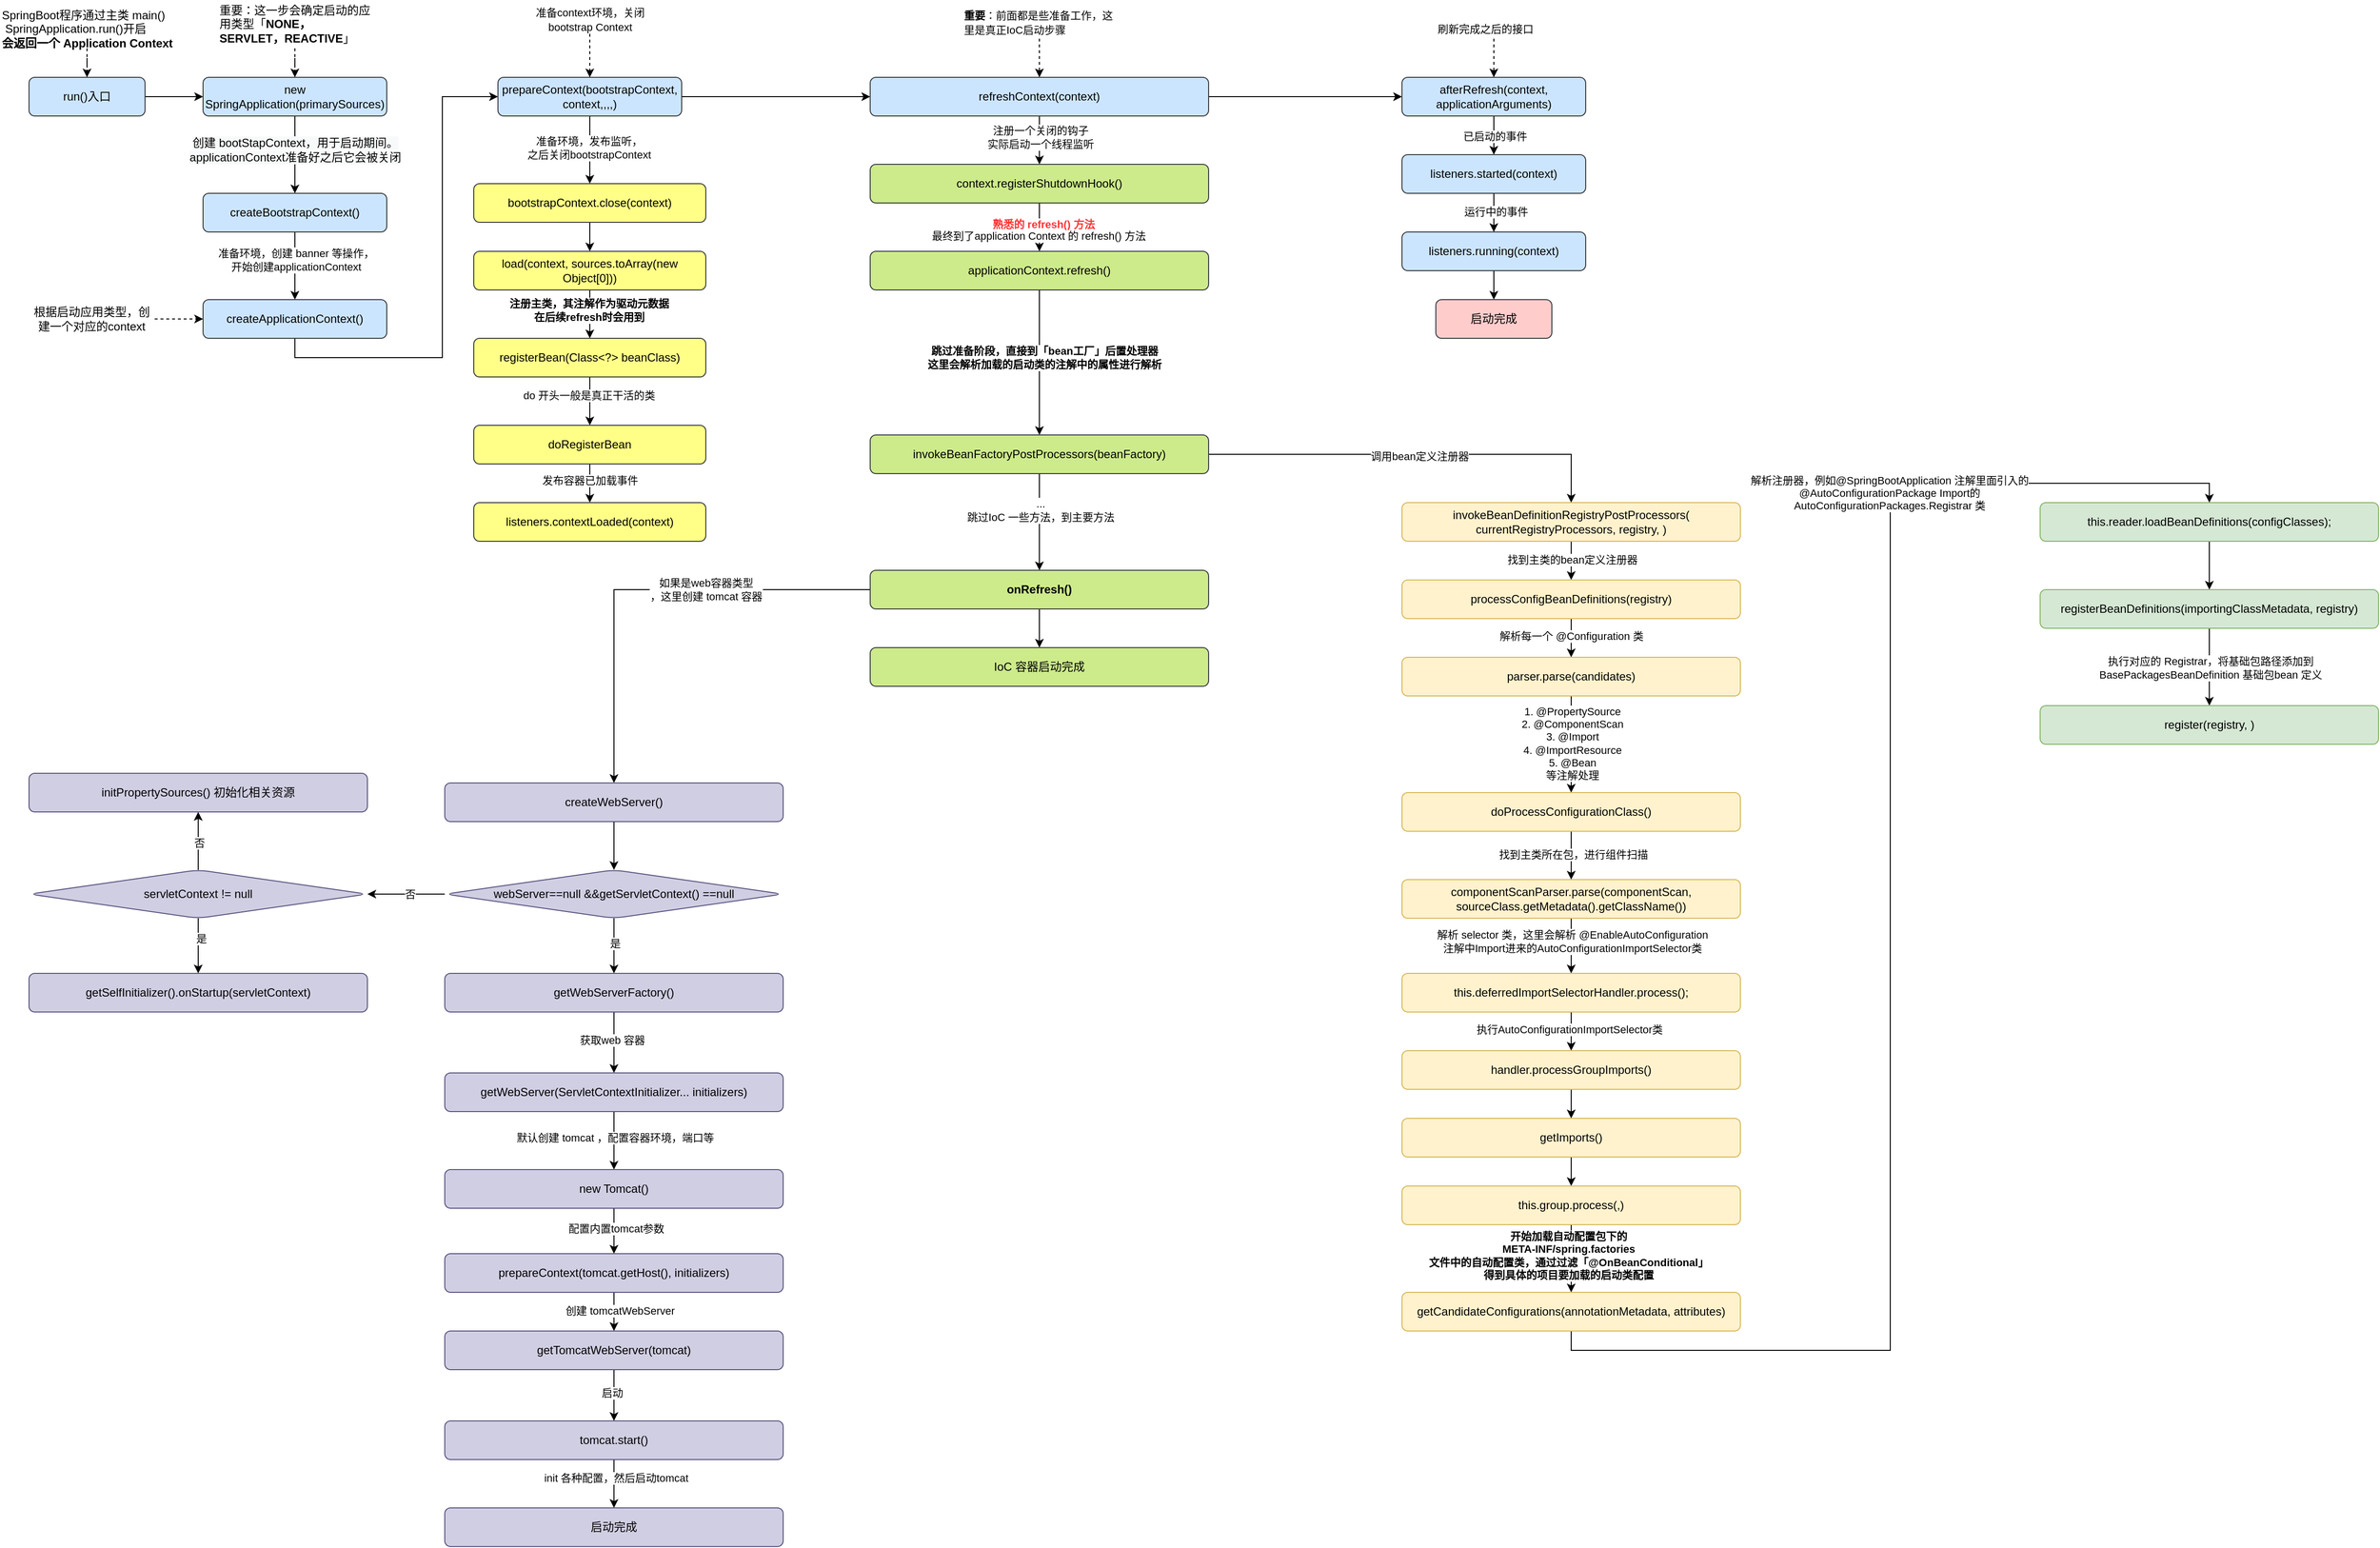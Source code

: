 <mxfile version="14.5.8" type="github">
  <diagram id="ky6fFpgVnQBfo7zs0x9U" name="第 1 页">
    <mxGraphModel dx="1422" dy="772" grid="1" gridSize="10" guides="1" tooltips="1" connect="1" arrows="1" fold="1" page="1" pageScale="1" pageWidth="3300" pageHeight="2339" math="0" shadow="0">
      <root>
        <mxCell id="0" />
        <mxCell id="1" parent="0" />
        <mxCell id="Pfr_c7od5XY8Wq67QSDI-6" value="" style="edgeStyle=orthogonalEdgeStyle;rounded=0;orthogonalLoop=1;jettySize=auto;html=1;entryX=0;entryY=0.5;entryDx=0;entryDy=0;" parent="1" source="Pfr_c7od5XY8Wq67QSDI-2" target="Pfr_c7od5XY8Wq67QSDI-11" edge="1">
          <mxGeometry relative="1" as="geometry" />
        </mxCell>
        <mxCell id="Pfr_c7od5XY8Wq67QSDI-2" value="run()入口" style="rounded=1;whiteSpace=wrap;html=1;fillColor=#cce5ff;strokeColor=#36393d;" parent="1" vertex="1">
          <mxGeometry x="280" y="120" width="120" height="40" as="geometry" />
        </mxCell>
        <mxCell id="Pfr_c7od5XY8Wq67QSDI-4" value="" style="edgeStyle=orthogonalEdgeStyle;rounded=0;orthogonalLoop=1;jettySize=auto;html=1;dashed=1;" parent="1" source="Pfr_c7od5XY8Wq67QSDI-3" target="Pfr_c7od5XY8Wq67QSDI-2" edge="1">
          <mxGeometry relative="1" as="geometry" />
        </mxCell>
        <mxCell id="Pfr_c7od5XY8Wq67QSDI-3" value="SpringBoot程序通过主类 main() &amp;nbsp;SpringApplication.run()开启&lt;br&gt;&lt;b&gt;会返回一个 Application Context&lt;/b&gt;" style="text;html=1;strokeColor=none;fillColor=none;align=left;verticalAlign=middle;whiteSpace=wrap;rounded=0;" parent="1" vertex="1">
          <mxGeometry x="250" y="50" width="180" height="40" as="geometry" />
        </mxCell>
        <mxCell id="Pfr_c7od5XY8Wq67QSDI-10" value="" style="edgeStyle=orthogonalEdgeStyle;rounded=0;orthogonalLoop=1;jettySize=auto;html=1;" parent="1" source="Pfr_c7od5XY8Wq67QSDI-5" target="Pfr_c7od5XY8Wq67QSDI-9" edge="1">
          <mxGeometry relative="1" as="geometry" />
        </mxCell>
        <mxCell id="Pfr_c7od5XY8Wq67QSDI-16" value="准备环境，创建 banner 等操作，&lt;br&gt;开始创建applicationContext" style="edgeLabel;html=1;align=center;verticalAlign=middle;resizable=0;points=[];" parent="Pfr_c7od5XY8Wq67QSDI-10" vertex="1" connectable="0">
          <mxGeometry x="-0.175" y="1" relative="1" as="geometry">
            <mxPoint as="offset" />
          </mxGeometry>
        </mxCell>
        <mxCell id="Pfr_c7od5XY8Wq67QSDI-5" value="createBootstrapContext()" style="rounded=1;whiteSpace=wrap;html=1;fillColor=#cce5ff;strokeColor=#36393d;" parent="1" vertex="1">
          <mxGeometry x="460" y="240" width="190" height="40" as="geometry" />
        </mxCell>
        <mxCell id="Pfr_c7od5XY8Wq67QSDI-20" value="" style="edgeStyle=orthogonalEdgeStyle;rounded=0;orthogonalLoop=1;jettySize=auto;html=1;exitX=0.5;exitY=1;exitDx=0;exitDy=0;entryX=0;entryY=0.5;entryDx=0;entryDy=0;" parent="1" source="Pfr_c7od5XY8Wq67QSDI-9" target="Pfr_c7od5XY8Wq67QSDI-19" edge="1">
          <mxGeometry relative="1" as="geometry" />
        </mxCell>
        <mxCell id="Pfr_c7od5XY8Wq67QSDI-9" value="createApplicationContext()" style="rounded=1;whiteSpace=wrap;html=1;fillColor=#cce5ff;strokeColor=#36393d;" parent="1" vertex="1">
          <mxGeometry x="460" y="350" width="190" height="40" as="geometry" />
        </mxCell>
        <mxCell id="Pfr_c7od5XY8Wq67QSDI-12" style="edgeStyle=orthogonalEdgeStyle;rounded=0;orthogonalLoop=1;jettySize=auto;html=1;entryX=0.5;entryY=0;entryDx=0;entryDy=0;" parent="1" source="Pfr_c7od5XY8Wq67QSDI-11" target="Pfr_c7od5XY8Wq67QSDI-5" edge="1">
          <mxGeometry relative="1" as="geometry" />
        </mxCell>
        <mxCell id="Pfr_c7od5XY8Wq67QSDI-15" value="&lt;span style=&quot;font-size: 12px ; text-align: left ; background-color: rgb(248 , 249 , 250)&quot;&gt;创建 bootStapContext，用于启动期间。&lt;br&gt;applicationContext准备好之后它会被关闭&lt;/span&gt;" style="edgeLabel;html=1;align=center;verticalAlign=middle;resizable=0;points=[];" parent="Pfr_c7od5XY8Wq67QSDI-12" vertex="1" connectable="0">
          <mxGeometry x="-0.127" relative="1" as="geometry">
            <mxPoint as="offset" />
          </mxGeometry>
        </mxCell>
        <mxCell id="Pfr_c7od5XY8Wq67QSDI-11" value="new SpringApplication(primarySources)" style="rounded=1;whiteSpace=wrap;html=1;fillColor=#cce5ff;strokeColor=#36393d;" parent="1" vertex="1">
          <mxGeometry x="460" y="120" width="190" height="40" as="geometry" />
        </mxCell>
        <mxCell id="Pfr_c7od5XY8Wq67QSDI-14" value="" style="edgeStyle=orthogonalEdgeStyle;rounded=0;orthogonalLoop=1;jettySize=auto;html=1;dashed=1;" parent="1" source="Pfr_c7od5XY8Wq67QSDI-13" target="Pfr_c7od5XY8Wq67QSDI-11" edge="1">
          <mxGeometry relative="1" as="geometry" />
        </mxCell>
        <mxCell id="Pfr_c7od5XY8Wq67QSDI-13" value="重要：这一步会确定启动的应用类型「&lt;b&gt;NONE，SERVLET，REACTIVE&lt;/b&gt;」" style="text;html=1;strokeColor=none;fillColor=none;align=left;verticalAlign=middle;whiteSpace=wrap;rounded=0;" parent="1" vertex="1">
          <mxGeometry x="475" y="40" width="160" height="50" as="geometry" />
        </mxCell>
        <mxCell id="Pfr_c7od5XY8Wq67QSDI-18" value="" style="edgeStyle=orthogonalEdgeStyle;rounded=0;orthogonalLoop=1;jettySize=auto;html=1;dashed=1;" parent="1" source="Pfr_c7od5XY8Wq67QSDI-17" target="Pfr_c7od5XY8Wq67QSDI-9" edge="1">
          <mxGeometry relative="1" as="geometry" />
        </mxCell>
        <mxCell id="Pfr_c7od5XY8Wq67QSDI-17" value="根据启动应用类型，创建一个对应的context" style="text;html=1;strokeColor=none;fillColor=none;align=center;verticalAlign=middle;whiteSpace=wrap;rounded=0;" parent="1" vertex="1">
          <mxGeometry x="280" y="350" width="130" height="40" as="geometry" />
        </mxCell>
        <mxCell id="Pfr_c7od5XY8Wq67QSDI-25" value="" style="edgeStyle=orthogonalEdgeStyle;rounded=0;orthogonalLoop=1;jettySize=auto;html=1;" parent="1" source="Pfr_c7od5XY8Wq67QSDI-19" target="Pfr_c7od5XY8Wq67QSDI-24" edge="1">
          <mxGeometry relative="1" as="geometry" />
        </mxCell>
        <mxCell id="Pfr_c7od5XY8Wq67QSDI-26" value="准备环境，发布监听，&lt;br&gt;之后关闭bootstrapContext" style="edgeLabel;html=1;align=center;verticalAlign=middle;resizable=0;points=[];" parent="Pfr_c7od5XY8Wq67QSDI-25" vertex="1" connectable="0">
          <mxGeometry x="-0.078" y="-1" relative="1" as="geometry">
            <mxPoint as="offset" />
          </mxGeometry>
        </mxCell>
        <mxCell id="Pfr_c7od5XY8Wq67QSDI-43" value="" style="edgeStyle=orthogonalEdgeStyle;rounded=0;orthogonalLoop=1;jettySize=auto;html=1;" parent="1" source="Pfr_c7od5XY8Wq67QSDI-19" target="Pfr_c7od5XY8Wq67QSDI-42" edge="1">
          <mxGeometry relative="1" as="geometry" />
        </mxCell>
        <mxCell id="Pfr_c7od5XY8Wq67QSDI-19" value="prepareContext(bootstrapContext, context,,,,)" style="rounded=1;whiteSpace=wrap;html=1;fillColor=#cce5ff;strokeColor=#36393d;" parent="1" vertex="1">
          <mxGeometry x="765" y="120" width="190" height="40" as="geometry" />
        </mxCell>
        <mxCell id="Pfr_c7od5XY8Wq67QSDI-23" value="" style="edgeStyle=orthogonalEdgeStyle;rounded=0;orthogonalLoop=1;jettySize=auto;html=1;dashed=1;" parent="1" source="Pfr_c7od5XY8Wq67QSDI-22" target="Pfr_c7od5XY8Wq67QSDI-19" edge="1">
          <mxGeometry relative="1" as="geometry" />
        </mxCell>
        <mxCell id="Pfr_c7od5XY8Wq67QSDI-22" value="&lt;span style=&quot;font-size: 11px ; background-color: rgb(255 , 255 , 255)&quot;&gt;准备context环境，关闭bootstrap Context&lt;/span&gt;" style="text;html=1;strokeColor=none;fillColor=none;align=center;verticalAlign=middle;whiteSpace=wrap;rounded=0;" parent="1" vertex="1">
          <mxGeometry x="797.5" y="45" width="125" height="30" as="geometry" />
        </mxCell>
        <mxCell id="Pfr_c7od5XY8Wq67QSDI-28" value="" style="edgeStyle=orthogonalEdgeStyle;rounded=0;orthogonalLoop=1;jettySize=auto;html=1;entryX=0.5;entryY=0;entryDx=0;entryDy=0;" parent="1" source="Pfr_c7od5XY8Wq67QSDI-24" target="Pfr_c7od5XY8Wq67QSDI-31" edge="1">
          <mxGeometry relative="1" as="geometry">
            <mxPoint x="860" y="340" as="targetPoint" />
          </mxGeometry>
        </mxCell>
        <mxCell id="Pfr_c7od5XY8Wq67QSDI-24" value="bootstrapContext.close(context)" style="rounded=1;whiteSpace=wrap;html=1;fillColor=#ffff88;strokeColor=#36393d;" parent="1" vertex="1">
          <mxGeometry x="740" y="230" width="240" height="40" as="geometry" />
        </mxCell>
        <mxCell id="Pfr_c7od5XY8Wq67QSDI-34" value="" style="edgeStyle=orthogonalEdgeStyle;rounded=0;orthogonalLoop=1;jettySize=auto;html=1;" parent="1" source="Pfr_c7od5XY8Wq67QSDI-31" target="Pfr_c7od5XY8Wq67QSDI-33" edge="1">
          <mxGeometry relative="1" as="geometry" />
        </mxCell>
        <mxCell id="Pfr_c7od5XY8Wq67QSDI-35" value="&lt;b&gt;注册主类，其注解作为驱动元数据&lt;br&gt;在后续refresh时会用到&lt;br&gt;&lt;/b&gt;" style="edgeLabel;html=1;align=center;verticalAlign=middle;resizable=0;points=[];" parent="Pfr_c7od5XY8Wq67QSDI-34" vertex="1" connectable="0">
          <mxGeometry x="-0.16" y="-1" relative="1" as="geometry">
            <mxPoint as="offset" />
          </mxGeometry>
        </mxCell>
        <mxCell id="Pfr_c7od5XY8Wq67QSDI-31" value="load(context, sources.toArray(new Object[0]))" style="rounded=1;whiteSpace=wrap;html=1;fillColor=#ffff88;strokeColor=#36393d;" parent="1" vertex="1">
          <mxGeometry x="740" y="300" width="240" height="40" as="geometry" />
        </mxCell>
        <mxCell id="Pfr_c7od5XY8Wq67QSDI-37" value="" style="edgeStyle=orthogonalEdgeStyle;rounded=0;orthogonalLoop=1;jettySize=auto;html=1;" parent="1" source="Pfr_c7od5XY8Wq67QSDI-33" target="Pfr_c7od5XY8Wq67QSDI-36" edge="1">
          <mxGeometry relative="1" as="geometry" />
        </mxCell>
        <mxCell id="Pfr_c7od5XY8Wq67QSDI-38" value="do 开头一般是真正干活的类" style="edgeLabel;html=1;align=center;verticalAlign=middle;resizable=0;points=[];" parent="Pfr_c7od5XY8Wq67QSDI-37" vertex="1" connectable="0">
          <mxGeometry x="-0.231" y="-1" relative="1" as="geometry">
            <mxPoint as="offset" />
          </mxGeometry>
        </mxCell>
        <mxCell id="Pfr_c7od5XY8Wq67QSDI-33" value="registerBean(Class&amp;lt;?&amp;gt; beanClass)" style="rounded=1;whiteSpace=wrap;html=1;fillColor=#ffff88;strokeColor=#36393d;" parent="1" vertex="1">
          <mxGeometry x="740" y="390" width="240" height="40" as="geometry" />
        </mxCell>
        <mxCell id="Pfr_c7od5XY8Wq67QSDI-40" value="" style="edgeStyle=orthogonalEdgeStyle;rounded=0;orthogonalLoop=1;jettySize=auto;html=1;" parent="1" source="Pfr_c7od5XY8Wq67QSDI-36" target="Pfr_c7od5XY8Wq67QSDI-39" edge="1">
          <mxGeometry relative="1" as="geometry" />
        </mxCell>
        <mxCell id="Pfr_c7od5XY8Wq67QSDI-41" value="发布容器已加载事件" style="edgeLabel;html=1;align=center;verticalAlign=middle;resizable=0;points=[];" parent="Pfr_c7od5XY8Wq67QSDI-40" vertex="1" connectable="0">
          <mxGeometry x="-0.185" relative="1" as="geometry">
            <mxPoint as="offset" />
          </mxGeometry>
        </mxCell>
        <mxCell id="Pfr_c7od5XY8Wq67QSDI-36" value="doRegisterBean" style="rounded=1;whiteSpace=wrap;html=1;fillColor=#ffff88;strokeColor=#36393d;" parent="1" vertex="1">
          <mxGeometry x="740" y="480" width="240" height="40" as="geometry" />
        </mxCell>
        <mxCell id="Pfr_c7od5XY8Wq67QSDI-39" value="listeners.contextLoaded(context)" style="rounded=1;whiteSpace=wrap;html=1;fillColor=#ffff88;strokeColor=#36393d;" parent="1" vertex="1">
          <mxGeometry x="740" y="560" width="240" height="40" as="geometry" />
        </mxCell>
        <mxCell id="Pfr_c7od5XY8Wq67QSDI-47" value="" style="edgeStyle=orthogonalEdgeStyle;rounded=0;orthogonalLoop=1;jettySize=auto;html=1;" parent="1" source="Pfr_c7od5XY8Wq67QSDI-42" target="Pfr_c7od5XY8Wq67QSDI-46" edge="1">
          <mxGeometry relative="1" as="geometry" />
        </mxCell>
        <mxCell id="Pfr_c7od5XY8Wq67QSDI-59" value="" style="edgeStyle=orthogonalEdgeStyle;rounded=0;orthogonalLoop=1;jettySize=auto;html=1;" parent="1" source="Pfr_c7od5XY8Wq67QSDI-42" target="Pfr_c7od5XY8Wq67QSDI-58" edge="1">
          <mxGeometry relative="1" as="geometry" />
        </mxCell>
        <mxCell id="Pfr_c7od5XY8Wq67QSDI-60" value="注册一个关闭的钩子&lt;br&gt;实际启动一个线程监听" style="edgeLabel;html=1;align=center;verticalAlign=middle;resizable=0;points=[];" parent="Pfr_c7od5XY8Wq67QSDI-59" vertex="1" connectable="0">
          <mxGeometry x="-0.114" y="1" relative="1" as="geometry">
            <mxPoint as="offset" />
          </mxGeometry>
        </mxCell>
        <mxCell id="Pfr_c7od5XY8Wq67QSDI-42" value="refreshContext(context)" style="rounded=1;whiteSpace=wrap;html=1;fillColor=#cce5ff;strokeColor=#36393d;" parent="1" vertex="1">
          <mxGeometry x="1150" y="120" width="350" height="40" as="geometry" />
        </mxCell>
        <mxCell id="Pfr_c7od5XY8Wq67QSDI-45" value="" style="edgeStyle=orthogonalEdgeStyle;rounded=0;orthogonalLoop=1;jettySize=auto;html=1;dashed=1;" parent="1" source="Pfr_c7od5XY8Wq67QSDI-44" target="Pfr_c7od5XY8Wq67QSDI-42" edge="1">
          <mxGeometry relative="1" as="geometry" />
        </mxCell>
        <mxCell id="Pfr_c7od5XY8Wq67QSDI-44" value="&lt;span style=&quot;font-size: 11px ; background-color: rgb(255 , 255 , 255)&quot;&gt;&lt;b&gt;重要&lt;/b&gt;：前面都是些准备工作，这里是真正IoC启动步骤&lt;/span&gt;" style="text;html=1;strokeColor=none;fillColor=none;align=left;verticalAlign=middle;whiteSpace=wrap;rounded=0;" parent="1" vertex="1">
          <mxGeometry x="1245" y="45" width="160" height="35" as="geometry" />
        </mxCell>
        <mxCell id="Pfr_c7od5XY8Wq67QSDI-51" value="" style="edgeStyle=orthogonalEdgeStyle;rounded=0;orthogonalLoop=1;jettySize=auto;html=1;" parent="1" source="Pfr_c7od5XY8Wq67QSDI-46" target="Pfr_c7od5XY8Wq67QSDI-50" edge="1">
          <mxGeometry relative="1" as="geometry" />
        </mxCell>
        <mxCell id="Pfr_c7od5XY8Wq67QSDI-54" value="已启动的事件" style="edgeLabel;html=1;align=center;verticalAlign=middle;resizable=0;points=[];" parent="Pfr_c7od5XY8Wq67QSDI-51" vertex="1" connectable="0">
          <mxGeometry x="0.021" y="1" relative="1" as="geometry">
            <mxPoint as="offset" />
          </mxGeometry>
        </mxCell>
        <mxCell id="Pfr_c7od5XY8Wq67QSDI-46" value="afterRefresh(context, applicationArguments)" style="rounded=1;whiteSpace=wrap;html=1;fillColor=#cce5ff;strokeColor=#36393d;" parent="1" vertex="1">
          <mxGeometry x="1700" y="120" width="190" height="40" as="geometry" />
        </mxCell>
        <mxCell id="Pfr_c7od5XY8Wq67QSDI-49" value="" style="edgeStyle=orthogonalEdgeStyle;rounded=0;orthogonalLoop=1;jettySize=auto;html=1;dashed=1;" parent="1" source="Pfr_c7od5XY8Wq67QSDI-48" target="Pfr_c7od5XY8Wq67QSDI-46" edge="1">
          <mxGeometry relative="1" as="geometry" />
        </mxCell>
        <mxCell id="Pfr_c7od5XY8Wq67QSDI-48" value="&lt;span style=&quot;font-size: 11px ; background-color: rgb(255 , 255 , 255)&quot;&gt;刷新完成之后的接口&lt;/span&gt;" style="text;html=1;strokeColor=none;fillColor=none;align=left;verticalAlign=middle;whiteSpace=wrap;rounded=0;" parent="1" vertex="1">
          <mxGeometry x="1735" y="60" width="120" height="20" as="geometry" />
        </mxCell>
        <mxCell id="Pfr_c7od5XY8Wq67QSDI-53" value="" style="edgeStyle=orthogonalEdgeStyle;rounded=0;orthogonalLoop=1;jettySize=auto;html=1;" parent="1" source="Pfr_c7od5XY8Wq67QSDI-50" target="Pfr_c7od5XY8Wq67QSDI-52" edge="1">
          <mxGeometry relative="1" as="geometry" />
        </mxCell>
        <mxCell id="Pfr_c7od5XY8Wq67QSDI-55" value="运行中的事件" style="edgeLabel;html=1;align=center;verticalAlign=middle;resizable=0;points=[];" parent="Pfr_c7od5XY8Wq67QSDI-53" vertex="1" connectable="0">
          <mxGeometry x="-0.038" y="2" relative="1" as="geometry">
            <mxPoint as="offset" />
          </mxGeometry>
        </mxCell>
        <mxCell id="Pfr_c7od5XY8Wq67QSDI-50" value="listeners.started(context)" style="rounded=1;whiteSpace=wrap;html=1;fillColor=#cce5ff;strokeColor=#36393d;" parent="1" vertex="1">
          <mxGeometry x="1700" y="200" width="190" height="40" as="geometry" />
        </mxCell>
        <mxCell id="Pfr_c7od5XY8Wq67QSDI-57" value="" style="edgeStyle=orthogonalEdgeStyle;rounded=0;orthogonalLoop=1;jettySize=auto;html=1;" parent="1" source="Pfr_c7od5XY8Wq67QSDI-52" target="Pfr_c7od5XY8Wq67QSDI-56" edge="1">
          <mxGeometry relative="1" as="geometry" />
        </mxCell>
        <mxCell id="Pfr_c7od5XY8Wq67QSDI-52" value="listeners.running(context)" style="rounded=1;whiteSpace=wrap;html=1;fillColor=#cce5ff;strokeColor=#36393d;" parent="1" vertex="1">
          <mxGeometry x="1700" y="280" width="190" height="40" as="geometry" />
        </mxCell>
        <mxCell id="Pfr_c7od5XY8Wq67QSDI-56" value="启动完成" style="rounded=1;whiteSpace=wrap;html=1;fillColor=#ffcccc;strokeColor=#36393d;" parent="1" vertex="1">
          <mxGeometry x="1735" y="350" width="120" height="40" as="geometry" />
        </mxCell>
        <mxCell id="Pfr_c7od5XY8Wq67QSDI-62" value="" style="edgeStyle=orthogonalEdgeStyle;rounded=0;orthogonalLoop=1;jettySize=auto;html=1;" parent="1" source="Pfr_c7od5XY8Wq67QSDI-58" target="Pfr_c7od5XY8Wq67QSDI-64" edge="1">
          <mxGeometry relative="1" as="geometry">
            <mxPoint x="1325" y="320" as="targetPoint" />
          </mxGeometry>
        </mxCell>
        <mxCell id="Pfr_c7od5XY8Wq67QSDI-63" value="&lt;b&gt;&lt;font color=&quot;#ff3333&quot;&gt;熟悉的 refresh() 方法&lt;/font&gt;&lt;/b&gt;" style="edgeLabel;html=1;align=center;verticalAlign=middle;resizable=0;points=[];" parent="Pfr_c7od5XY8Wq67QSDI-62" vertex="1" connectable="0">
          <mxGeometry x="-0.114" y="4" relative="1" as="geometry">
            <mxPoint as="offset" />
          </mxGeometry>
        </mxCell>
        <mxCell id="98BjTFWm4dTUNpLyGhqg-1" value="最终到了application Context 的 refresh() 方法" style="edgeLabel;html=1;align=center;verticalAlign=middle;resizable=0;points=[];" vertex="1" connectable="0" parent="Pfr_c7od5XY8Wq67QSDI-62">
          <mxGeometry x="0.311" y="-1" relative="1" as="geometry">
            <mxPoint y="1" as="offset" />
          </mxGeometry>
        </mxCell>
        <mxCell id="Pfr_c7od5XY8Wq67QSDI-58" value="context.registerShutdownHook()" style="rounded=1;whiteSpace=wrap;html=1;fillColor=#cdeb8b;strokeColor=#36393d;" parent="1" vertex="1">
          <mxGeometry x="1150" y="210" width="350" height="40" as="geometry" />
        </mxCell>
        <mxCell id="Pfr_c7od5XY8Wq67QSDI-68" value="" style="edgeStyle=orthogonalEdgeStyle;rounded=0;orthogonalLoop=1;jettySize=auto;html=1;" parent="1" source="Pfr_c7od5XY8Wq67QSDI-64" target="Pfr_c7od5XY8Wq67QSDI-67" edge="1">
          <mxGeometry relative="1" as="geometry" />
        </mxCell>
        <mxCell id="Pfr_c7od5XY8Wq67QSDI-69" value="&lt;b&gt;跳过准备阶段，直接到「bean工厂」后置处理器&lt;br&gt;这里会解析加载的启动类的注解中的属性进行解析&lt;/b&gt;" style="edgeLabel;html=1;align=center;verticalAlign=middle;resizable=0;points=[];" parent="Pfr_c7od5XY8Wq67QSDI-68" vertex="1" connectable="0">
          <mxGeometry x="-0.075" y="5" relative="1" as="geometry">
            <mxPoint as="offset" />
          </mxGeometry>
        </mxCell>
        <mxCell id="Pfr_c7od5XY8Wq67QSDI-64" value="applicationContext.refresh()" style="rounded=1;whiteSpace=wrap;html=1;fillColor=#cdeb8b;strokeColor=#36393d;" parent="1" vertex="1">
          <mxGeometry x="1150" y="300" width="350" height="40" as="geometry" />
        </mxCell>
        <mxCell id="Pfr_c7od5XY8Wq67QSDI-71" value="" style="edgeStyle=orthogonalEdgeStyle;rounded=0;orthogonalLoop=1;jettySize=auto;html=1;" parent="1" source="Pfr_c7od5XY8Wq67QSDI-67" target="Pfr_c7od5XY8Wq67QSDI-70" edge="1">
          <mxGeometry relative="1" as="geometry" />
        </mxCell>
        <mxCell id="Pfr_c7od5XY8Wq67QSDI-77" value="调用bean定义注册器" style="edgeLabel;html=1;align=center;verticalAlign=middle;resizable=0;points=[];" parent="Pfr_c7od5XY8Wq67QSDI-71" vertex="1" connectable="0">
          <mxGeometry x="0.023" y="-2" relative="1" as="geometry">
            <mxPoint as="offset" />
          </mxGeometry>
        </mxCell>
        <mxCell id="Pfr_c7od5XY8Wq67QSDI-73" value="" style="edgeStyle=orthogonalEdgeStyle;rounded=0;orthogonalLoop=1;jettySize=auto;html=1;" parent="1" source="Pfr_c7od5XY8Wq67QSDI-67" target="Pfr_c7od5XY8Wq67QSDI-72" edge="1">
          <mxGeometry relative="1" as="geometry" />
        </mxCell>
        <mxCell id="Pfr_c7od5XY8Wq67QSDI-74" value="...&lt;br&gt;跳过IoC 一些方法，到主要方法" style="edgeLabel;html=1;align=center;verticalAlign=middle;resizable=0;points=[];" parent="Pfr_c7od5XY8Wq67QSDI-73" vertex="1" connectable="0">
          <mxGeometry x="-0.242" y="1" relative="1" as="geometry">
            <mxPoint as="offset" />
          </mxGeometry>
        </mxCell>
        <mxCell id="Pfr_c7od5XY8Wq67QSDI-67" value="invokeBeanFactoryPostProcessors(beanFactory)" style="rounded=1;whiteSpace=wrap;html=1;fillColor=#cdeb8b;strokeColor=#36393d;" parent="1" vertex="1">
          <mxGeometry x="1150" y="490" width="350" height="40" as="geometry" />
        </mxCell>
        <mxCell id="Pfr_c7od5XY8Wq67QSDI-79" value="" style="edgeStyle=orthogonalEdgeStyle;rounded=0;orthogonalLoop=1;jettySize=auto;html=1;" parent="1" source="Pfr_c7od5XY8Wq67QSDI-70" target="Pfr_c7od5XY8Wq67QSDI-78" edge="1">
          <mxGeometry relative="1" as="geometry" />
        </mxCell>
        <mxCell id="Pfr_c7od5XY8Wq67QSDI-80" value="找到主类的bean定义注册器" style="edgeLabel;html=1;align=center;verticalAlign=middle;resizable=0;points=[];" parent="Pfr_c7od5XY8Wq67QSDI-79" vertex="1" connectable="0">
          <mxGeometry x="-0.042" y="1" relative="1" as="geometry">
            <mxPoint as="offset" />
          </mxGeometry>
        </mxCell>
        <mxCell id="Pfr_c7od5XY8Wq67QSDI-70" value="invokeBeanDefinitionRegistryPostProcessors(&lt;br&gt;currentRegistryProcessors, registry, )" style="rounded=1;whiteSpace=wrap;html=1;fillColor=#fff2cc;strokeColor=#d6b656;" parent="1" vertex="1">
          <mxGeometry x="1700" y="560" width="350" height="40" as="geometry" />
        </mxCell>
        <mxCell id="Pfr_c7od5XY8Wq67QSDI-76" value="" style="edgeStyle=orthogonalEdgeStyle;rounded=0;orthogonalLoop=1;jettySize=auto;html=1;" parent="1" source="Pfr_c7od5XY8Wq67QSDI-72" target="Pfr_c7od5XY8Wq67QSDI-75" edge="1">
          <mxGeometry relative="1" as="geometry" />
        </mxCell>
        <mxCell id="Pfr_c7od5XY8Wq67QSDI-114" value="" style="edgeStyle=orthogonalEdgeStyle;rounded=0;orthogonalLoop=1;jettySize=auto;html=1;" parent="1" source="Pfr_c7od5XY8Wq67QSDI-72" target="Pfr_c7od5XY8Wq67QSDI-113" edge="1">
          <mxGeometry relative="1" as="geometry" />
        </mxCell>
        <mxCell id="Pfr_c7od5XY8Wq67QSDI-116" value="如果是web容器类型&lt;br&gt;，这里创建 tomcat 容器" style="edgeLabel;html=1;align=center;verticalAlign=middle;resizable=0;points=[];" parent="Pfr_c7od5XY8Wq67QSDI-114" vertex="1" connectable="0">
          <mxGeometry x="-0.102" y="-2" relative="1" as="geometry">
            <mxPoint x="39" y="2" as="offset" />
          </mxGeometry>
        </mxCell>
        <mxCell id="Pfr_c7od5XY8Wq67QSDI-72" value="&lt;b&gt;onRefresh()&lt;/b&gt;" style="rounded=1;whiteSpace=wrap;html=1;fillColor=#cdeb8b;strokeColor=#36393d;" parent="1" vertex="1">
          <mxGeometry x="1150" y="630" width="350" height="40" as="geometry" />
        </mxCell>
        <mxCell id="Pfr_c7od5XY8Wq67QSDI-75" value="IoC 容器启动完成" style="rounded=1;whiteSpace=wrap;html=1;fillColor=#cdeb8b;strokeColor=#36393d;" parent="1" vertex="1">
          <mxGeometry x="1150" y="710" width="350" height="40" as="geometry" />
        </mxCell>
        <mxCell id="Pfr_c7od5XY8Wq67QSDI-82" value="" style="edgeStyle=orthogonalEdgeStyle;rounded=0;orthogonalLoop=1;jettySize=auto;html=1;exitX=0.5;exitY=1;exitDx=0;exitDy=0;" parent="1" source="Pfr_c7od5XY8Wq67QSDI-78" target="Pfr_c7od5XY8Wq67QSDI-81" edge="1">
          <mxGeometry relative="1" as="geometry">
            <mxPoint x="1570" y="800" as="sourcePoint" />
          </mxGeometry>
        </mxCell>
        <mxCell id="Pfr_c7od5XY8Wq67QSDI-83" value="解析每一个 @Configuration 类" style="edgeLabel;html=1;align=center;verticalAlign=middle;resizable=0;points=[];" parent="Pfr_c7od5XY8Wq67QSDI-82" vertex="1" connectable="0">
          <mxGeometry x="-0.122" relative="1" as="geometry">
            <mxPoint as="offset" />
          </mxGeometry>
        </mxCell>
        <mxCell id="Pfr_c7od5XY8Wq67QSDI-108" value="" style="edgeStyle=orthogonalEdgeStyle;rounded=0;orthogonalLoop=1;jettySize=auto;html=1;exitX=0.5;exitY=1;exitDx=0;exitDy=0;" parent="1" source="Pfr_c7od5XY8Wq67QSDI-81" target="Pfr_c7od5XY8Wq67QSDI-107" edge="1">
          <mxGeometry relative="1" as="geometry">
            <mxPoint x="1874.5" y="790" as="sourcePoint" />
            <mxPoint x="1874.5" y="890" as="targetPoint" />
          </mxGeometry>
        </mxCell>
        <mxCell id="Pfr_c7od5XY8Wq67QSDI-151" value="1.&amp;nbsp;@PropertySource&lt;br&gt;2. @ComponentScan&lt;br&gt;3.&amp;nbsp;@Import&lt;br&gt;4.&amp;nbsp;@ImportResource&lt;br&gt;5.&amp;nbsp;@Bean&lt;br&gt;等注解处理" style="edgeLabel;html=1;align=center;verticalAlign=middle;resizable=0;points=[];" parent="Pfr_c7od5XY8Wq67QSDI-108" vertex="1" connectable="0">
          <mxGeometry x="-0.02" y="1" relative="1" as="geometry">
            <mxPoint as="offset" />
          </mxGeometry>
        </mxCell>
        <mxCell id="Pfr_c7od5XY8Wq67QSDI-78" value="processConfigBeanDefinitions(registry)" style="rounded=1;whiteSpace=wrap;html=1;fillColor=#fff2cc;strokeColor=#d6b656;" parent="1" vertex="1">
          <mxGeometry x="1700" y="640" width="350" height="40" as="geometry" />
        </mxCell>
        <mxCell id="Pfr_c7od5XY8Wq67QSDI-85" value="" style="edgeStyle=orthogonalEdgeStyle;rounded=0;orthogonalLoop=1;jettySize=auto;html=1;exitX=0.5;exitY=1;exitDx=0;exitDy=0;" parent="1" source="Pfr_c7od5XY8Wq67QSDI-110" target="Pfr_c7od5XY8Wq67QSDI-84" edge="1">
          <mxGeometry relative="1" as="geometry">
            <mxPoint x="1875" y="1000" as="sourcePoint" />
          </mxGeometry>
        </mxCell>
        <mxCell id="Pfr_c7od5XY8Wq67QSDI-86" value="解析 selector 类，这里会解析&amp;nbsp;&lt;span&gt;@EnableAutoConfiguration&lt;br&gt;注解中Import进来的&lt;/span&gt;&lt;span&gt;AutoConfigurationImportSelector类&lt;/span&gt;" style="edgeLabel;html=1;align=center;verticalAlign=middle;resizable=0;points=[];" parent="Pfr_c7od5XY8Wq67QSDI-85" vertex="1" connectable="0">
          <mxGeometry x="-0.181" y="1" relative="1" as="geometry">
            <mxPoint as="offset" />
          </mxGeometry>
        </mxCell>
        <mxCell id="Pfr_c7od5XY8Wq67QSDI-81" value="parser.parse(candidates)" style="rounded=1;whiteSpace=wrap;html=1;fillColor=#fff2cc;strokeColor=#d6b656;" parent="1" vertex="1">
          <mxGeometry x="1700" y="720" width="350" height="40" as="geometry" />
        </mxCell>
        <mxCell id="Pfr_c7od5XY8Wq67QSDI-88" value="" style="edgeStyle=orthogonalEdgeStyle;rounded=0;orthogonalLoop=1;jettySize=auto;html=1;" parent="1" source="Pfr_c7od5XY8Wq67QSDI-84" target="Pfr_c7od5XY8Wq67QSDI-87" edge="1">
          <mxGeometry relative="1" as="geometry" />
        </mxCell>
        <mxCell id="Pfr_c7od5XY8Wq67QSDI-90" value="执行AutoConfigurationImportSelector类" style="edgeLabel;html=1;align=center;verticalAlign=middle;resizable=0;points=[];" parent="Pfr_c7od5XY8Wq67QSDI-88" vertex="1" connectable="0">
          <mxGeometry x="-0.107" y="-2" relative="1" as="geometry">
            <mxPoint as="offset" />
          </mxGeometry>
        </mxCell>
        <mxCell id="Pfr_c7od5XY8Wq67QSDI-84" value="this.deferredImportSelectorHandler.process();" style="rounded=1;whiteSpace=wrap;html=1;fillColor=#fff2cc;strokeColor=#d6b656;" parent="1" vertex="1">
          <mxGeometry x="1700" y="1047" width="350" height="40" as="geometry" />
        </mxCell>
        <mxCell id="Pfr_c7od5XY8Wq67QSDI-92" value="" style="edgeStyle=orthogonalEdgeStyle;rounded=0;orthogonalLoop=1;jettySize=auto;html=1;" parent="1" source="Pfr_c7od5XY8Wq67QSDI-87" target="Pfr_c7od5XY8Wq67QSDI-91" edge="1">
          <mxGeometry relative="1" as="geometry" />
        </mxCell>
        <mxCell id="Pfr_c7od5XY8Wq67QSDI-87" value="handler.processGroupImports()" style="rounded=1;whiteSpace=wrap;html=1;fillColor=#fff2cc;strokeColor=#d6b656;" parent="1" vertex="1">
          <mxGeometry x="1700" y="1127" width="350" height="40" as="geometry" />
        </mxCell>
        <mxCell id="Pfr_c7od5XY8Wq67QSDI-94" value="" style="edgeStyle=orthogonalEdgeStyle;rounded=0;orthogonalLoop=1;jettySize=auto;html=1;" parent="1" source="Pfr_c7od5XY8Wq67QSDI-91" target="Pfr_c7od5XY8Wq67QSDI-93" edge="1">
          <mxGeometry relative="1" as="geometry" />
        </mxCell>
        <mxCell id="Pfr_c7od5XY8Wq67QSDI-91" value="getImports()" style="rounded=1;whiteSpace=wrap;html=1;fillColor=#fff2cc;strokeColor=#d6b656;" parent="1" vertex="1">
          <mxGeometry x="1700" y="1197" width="350" height="40" as="geometry" />
        </mxCell>
        <mxCell id="Pfr_c7od5XY8Wq67QSDI-96" value="" style="edgeStyle=orthogonalEdgeStyle;rounded=0;orthogonalLoop=1;jettySize=auto;html=1;" parent="1" source="Pfr_c7od5XY8Wq67QSDI-93" target="Pfr_c7od5XY8Wq67QSDI-95" edge="1">
          <mxGeometry relative="1" as="geometry" />
        </mxCell>
        <mxCell id="Pfr_c7od5XY8Wq67QSDI-97" value="&lt;b&gt;开始加载自动配置包下的&lt;br&gt;META-INF/spring.factories&lt;br&gt;文件中的自动配置类，通过过滤「@OnBeanConditional」&lt;br&gt;得到具体的项目要加载的启动类配置&lt;br&gt;&lt;/b&gt;" style="edgeLabel;html=1;align=center;verticalAlign=middle;resizable=0;points=[];" parent="Pfr_c7od5XY8Wq67QSDI-96" vertex="1" connectable="0">
          <mxGeometry x="-0.107" y="-3" relative="1" as="geometry">
            <mxPoint as="offset" />
          </mxGeometry>
        </mxCell>
        <mxCell id="Pfr_c7od5XY8Wq67QSDI-93" value="&lt;div&gt;this.group.process(,)&lt;/div&gt;" style="rounded=1;whiteSpace=wrap;html=1;fillColor=#fff2cc;strokeColor=#d6b656;" parent="1" vertex="1">
          <mxGeometry x="1700" y="1267" width="350" height="40" as="geometry" />
        </mxCell>
        <mxCell id="Pfr_c7od5XY8Wq67QSDI-99" value="" style="edgeStyle=orthogonalEdgeStyle;rounded=0;orthogonalLoop=1;jettySize=auto;html=1;exitX=0.5;exitY=1;exitDx=0;exitDy=0;entryX=0.5;entryY=0;entryDx=0;entryDy=0;" parent="1" source="Pfr_c7od5XY8Wq67QSDI-95" target="Pfr_c7od5XY8Wq67QSDI-98" edge="1">
          <mxGeometry relative="1" as="geometry" />
        </mxCell>
        <mxCell id="Pfr_c7od5XY8Wq67QSDI-101" value="解析注册器，例如@SpringBootApplication 注解里面引入的&lt;br&gt;&lt;div&gt;&lt;div&gt;@AutoConfigurationPackage Import的&lt;/div&gt;&lt;div&gt;AutoConfigurationPackages.Registrar 类&lt;/div&gt;&lt;/div&gt;" style="edgeLabel;html=1;align=center;verticalAlign=middle;resizable=0;points=[];" parent="Pfr_c7od5XY8Wq67QSDI-99" vertex="1" connectable="0">
          <mxGeometry x="0.55" y="1" relative="1" as="geometry">
            <mxPoint as="offset" />
          </mxGeometry>
        </mxCell>
        <mxCell id="Pfr_c7od5XY8Wq67QSDI-95" value="&lt;div&gt;getCandidateConfigurations(annotationMetadata, attributes)&lt;/div&gt;" style="rounded=1;whiteSpace=wrap;html=1;fillColor=#fff2cc;strokeColor=#d6b656;" parent="1" vertex="1">
          <mxGeometry x="1700" y="1377" width="350" height="40" as="geometry" />
        </mxCell>
        <mxCell id="Pfr_c7od5XY8Wq67QSDI-103" value="" style="edgeStyle=orthogonalEdgeStyle;rounded=0;orthogonalLoop=1;jettySize=auto;html=1;" parent="1" source="Pfr_c7od5XY8Wq67QSDI-98" target="Pfr_c7od5XY8Wq67QSDI-102" edge="1">
          <mxGeometry relative="1" as="geometry" />
        </mxCell>
        <mxCell id="Pfr_c7od5XY8Wq67QSDI-98" value="&lt;div&gt;this.reader.loadBeanDefinitions(configClasses);&lt;/div&gt;" style="rounded=1;whiteSpace=wrap;html=1;fillColor=#d5e8d4;strokeColor=#82b366;" parent="1" vertex="1">
          <mxGeometry x="2360" y="560" width="350" height="40" as="geometry" />
        </mxCell>
        <mxCell id="Pfr_c7od5XY8Wq67QSDI-105" value="" style="edgeStyle=orthogonalEdgeStyle;rounded=0;orthogonalLoop=1;jettySize=auto;html=1;" parent="1" source="Pfr_c7od5XY8Wq67QSDI-102" target="Pfr_c7od5XY8Wq67QSDI-104" edge="1">
          <mxGeometry relative="1" as="geometry" />
        </mxCell>
        <mxCell id="Pfr_c7od5XY8Wq67QSDI-106" value="执行对应的&amp;nbsp;Registrar，将基础包路径添加到&lt;br&gt;BasePackagesBeanDefinition 基础包bean 定义" style="edgeLabel;html=1;align=center;verticalAlign=middle;resizable=0;points=[];" parent="Pfr_c7od5XY8Wq67QSDI-105" vertex="1" connectable="0">
          <mxGeometry x="0.025" y="1" relative="1" as="geometry">
            <mxPoint as="offset" />
          </mxGeometry>
        </mxCell>
        <mxCell id="Pfr_c7od5XY8Wq67QSDI-102" value="&lt;div&gt;registerBeanDefinitions(importingClassMetadata, registry)&lt;/div&gt;" style="rounded=1;whiteSpace=wrap;html=1;fillColor=#d5e8d4;strokeColor=#82b366;" parent="1" vertex="1">
          <mxGeometry x="2360" y="650" width="350" height="40" as="geometry" />
        </mxCell>
        <mxCell id="Pfr_c7od5XY8Wq67QSDI-104" value="&lt;div&gt;register(registry, )&lt;/div&gt;" style="rounded=1;whiteSpace=wrap;html=1;fillColor=#d5e8d4;strokeColor=#82b366;" parent="1" vertex="1">
          <mxGeometry x="2360" y="770" width="350" height="40" as="geometry" />
        </mxCell>
        <mxCell id="Pfr_c7od5XY8Wq67QSDI-111" value="" style="edgeStyle=orthogonalEdgeStyle;rounded=0;orthogonalLoop=1;jettySize=auto;html=1;" parent="1" source="Pfr_c7od5XY8Wq67QSDI-107" target="Pfr_c7od5XY8Wq67QSDI-110" edge="1">
          <mxGeometry relative="1" as="geometry" />
        </mxCell>
        <mxCell id="Pfr_c7od5XY8Wq67QSDI-112" value="找到主类所在包，进行组件扫描" style="edgeLabel;html=1;align=center;verticalAlign=middle;resizable=0;points=[];" parent="Pfr_c7od5XY8Wq67QSDI-111" vertex="1" connectable="0">
          <mxGeometry x="-0.05" y="2" relative="1" as="geometry">
            <mxPoint as="offset" />
          </mxGeometry>
        </mxCell>
        <mxCell id="Pfr_c7od5XY8Wq67QSDI-107" value="doProcessConfigurationClass()" style="rounded=1;whiteSpace=wrap;html=1;fillColor=#fff2cc;strokeColor=#d6b656;" parent="1" vertex="1">
          <mxGeometry x="1700" y="860" width="350" height="40" as="geometry" />
        </mxCell>
        <mxCell id="Pfr_c7od5XY8Wq67QSDI-110" value="componentScanParser.parse(componentScan, sourceClass.getMetadata().getClassName())" style="rounded=1;whiteSpace=wrap;html=1;fillColor=#fff2cc;strokeColor=#d6b656;" parent="1" vertex="1">
          <mxGeometry x="1700" y="950" width="350" height="40" as="geometry" />
        </mxCell>
        <mxCell id="Pfr_c7od5XY8Wq67QSDI-118" value="" style="edgeStyle=orthogonalEdgeStyle;rounded=0;orthogonalLoop=1;jettySize=auto;html=1;" parent="1" source="Pfr_c7od5XY8Wq67QSDI-113" target="Pfr_c7od5XY8Wq67QSDI-117" edge="1">
          <mxGeometry relative="1" as="geometry" />
        </mxCell>
        <mxCell id="Pfr_c7od5XY8Wq67QSDI-113" value="createWebServer()" style="rounded=1;whiteSpace=wrap;html=1;fillColor=#d0cee2;strokeColor=#56517e;" parent="1" vertex="1">
          <mxGeometry x="710" y="850" width="350" height="40" as="geometry" />
        </mxCell>
        <mxCell id="Pfr_c7od5XY8Wq67QSDI-120" value="" style="edgeStyle=orthogonalEdgeStyle;rounded=0;orthogonalLoop=1;jettySize=auto;html=1;" parent="1" source="Pfr_c7od5XY8Wq67QSDI-117" target="Pfr_c7od5XY8Wq67QSDI-119" edge="1">
          <mxGeometry relative="1" as="geometry" />
        </mxCell>
        <mxCell id="Pfr_c7od5XY8Wq67QSDI-121" value="否" style="edgeLabel;html=1;align=center;verticalAlign=middle;resizable=0;points=[];" parent="Pfr_c7od5XY8Wq67QSDI-120" vertex="1" connectable="0">
          <mxGeometry x="-0.072" relative="1" as="geometry">
            <mxPoint x="1" as="offset" />
          </mxGeometry>
        </mxCell>
        <mxCell id="Pfr_c7od5XY8Wq67QSDI-125" value="" style="edgeStyle=orthogonalEdgeStyle;rounded=0;orthogonalLoop=1;jettySize=auto;html=1;" parent="1" source="Pfr_c7od5XY8Wq67QSDI-117" target="Pfr_c7od5XY8Wq67QSDI-124" edge="1">
          <mxGeometry relative="1" as="geometry" />
        </mxCell>
        <mxCell id="Pfr_c7od5XY8Wq67QSDI-126" value="是" style="edgeLabel;html=1;align=center;verticalAlign=middle;resizable=0;points=[];" parent="Pfr_c7od5XY8Wq67QSDI-125" vertex="1" connectable="0">
          <mxGeometry x="-0.098" y="1" relative="1" as="geometry">
            <mxPoint as="offset" />
          </mxGeometry>
        </mxCell>
        <mxCell id="Pfr_c7od5XY8Wq67QSDI-117" value="webServer==null &amp;amp;&amp;amp;getServletContext() ==null" style="rhombus;whiteSpace=wrap;html=1;rounded=1;strokeColor=#56517e;fillColor=#d0cee2;" parent="1" vertex="1">
          <mxGeometry x="710" y="940" width="350" height="50" as="geometry" />
        </mxCell>
        <mxCell id="Pfr_c7od5XY8Wq67QSDI-128" value="" style="edgeStyle=orthogonalEdgeStyle;rounded=0;orthogonalLoop=1;jettySize=auto;html=1;" parent="1" source="Pfr_c7od5XY8Wq67QSDI-119" target="Pfr_c7od5XY8Wq67QSDI-127" edge="1">
          <mxGeometry relative="1" as="geometry" />
        </mxCell>
        <mxCell id="Pfr_c7od5XY8Wq67QSDI-129" value="是" style="edgeLabel;html=1;align=center;verticalAlign=middle;resizable=0;points=[];" parent="Pfr_c7od5XY8Wq67QSDI-128" vertex="1" connectable="0">
          <mxGeometry x="-0.263" y="3" relative="1" as="geometry">
            <mxPoint as="offset" />
          </mxGeometry>
        </mxCell>
        <mxCell id="Pfr_c7od5XY8Wq67QSDI-131" value="" style="edgeStyle=orthogonalEdgeStyle;rounded=0;orthogonalLoop=1;jettySize=auto;html=1;" parent="1" source="Pfr_c7od5XY8Wq67QSDI-119" target="Pfr_c7od5XY8Wq67QSDI-130" edge="1">
          <mxGeometry relative="1" as="geometry" />
        </mxCell>
        <mxCell id="Pfr_c7od5XY8Wq67QSDI-132" value="否" style="edgeLabel;html=1;align=center;verticalAlign=middle;resizable=0;points=[];" parent="Pfr_c7od5XY8Wq67QSDI-131" vertex="1" connectable="0">
          <mxGeometry x="-0.058" y="-1" relative="1" as="geometry">
            <mxPoint as="offset" />
          </mxGeometry>
        </mxCell>
        <mxCell id="Pfr_c7od5XY8Wq67QSDI-119" value="servletContext != null" style="rhombus;whiteSpace=wrap;html=1;rounded=1;strokeColor=#56517e;fillColor=#d0cee2;" parent="1" vertex="1">
          <mxGeometry x="280" y="940" width="350" height="50" as="geometry" />
        </mxCell>
        <mxCell id="Pfr_c7od5XY8Wq67QSDI-134" value="" style="edgeStyle=orthogonalEdgeStyle;rounded=0;orthogonalLoop=1;jettySize=auto;html=1;" parent="1" source="Pfr_c7od5XY8Wq67QSDI-124" target="Pfr_c7od5XY8Wq67QSDI-133" edge="1">
          <mxGeometry relative="1" as="geometry" />
        </mxCell>
        <mxCell id="Pfr_c7od5XY8Wq67QSDI-135" value="获取web 容器" style="edgeLabel;html=1;align=center;verticalAlign=middle;resizable=0;points=[];" parent="Pfr_c7od5XY8Wq67QSDI-134" vertex="1" connectable="0">
          <mxGeometry x="-0.089" y="-2" relative="1" as="geometry">
            <mxPoint as="offset" />
          </mxGeometry>
        </mxCell>
        <mxCell id="Pfr_c7od5XY8Wq67QSDI-124" value="getWebServerFactory()" style="rounded=1;whiteSpace=wrap;html=1;fillColor=#d0cee2;strokeColor=#56517e;" parent="1" vertex="1">
          <mxGeometry x="710" y="1047" width="350" height="40" as="geometry" />
        </mxCell>
        <mxCell id="Pfr_c7od5XY8Wq67QSDI-127" value="getSelfInitializer().onStartup(servletContext)" style="rounded=1;whiteSpace=wrap;html=1;fillColor=#d0cee2;strokeColor=#56517e;" parent="1" vertex="1">
          <mxGeometry x="280" y="1047" width="350" height="40" as="geometry" />
        </mxCell>
        <mxCell id="Pfr_c7od5XY8Wq67QSDI-130" value="initPropertySources() 初始化相关资源" style="rounded=1;whiteSpace=wrap;html=1;fillColor=#d0cee2;strokeColor=#56517e;" parent="1" vertex="1">
          <mxGeometry x="280" y="840" width="350" height="40" as="geometry" />
        </mxCell>
        <mxCell id="Pfr_c7od5XY8Wq67QSDI-137" value="" style="edgeStyle=orthogonalEdgeStyle;rounded=0;orthogonalLoop=1;jettySize=auto;html=1;" parent="1" source="Pfr_c7od5XY8Wq67QSDI-133" target="Pfr_c7od5XY8Wq67QSDI-136" edge="1">
          <mxGeometry relative="1" as="geometry" />
        </mxCell>
        <mxCell id="Pfr_c7od5XY8Wq67QSDI-138" value="默认创建 tomcat ，配置容器环境，端口等" style="edgeLabel;html=1;align=center;verticalAlign=middle;resizable=0;points=[];" parent="Pfr_c7od5XY8Wq67QSDI-137" vertex="1" connectable="0">
          <mxGeometry x="-0.104" y="1" relative="1" as="geometry">
            <mxPoint as="offset" />
          </mxGeometry>
        </mxCell>
        <mxCell id="Pfr_c7od5XY8Wq67QSDI-133" value="getWebServer(ServletContextInitializer... initializers)" style="rounded=1;whiteSpace=wrap;html=1;fillColor=#d0cee2;strokeColor=#56517e;" parent="1" vertex="1">
          <mxGeometry x="710" y="1150" width="350" height="40" as="geometry" />
        </mxCell>
        <mxCell id="Pfr_c7od5XY8Wq67QSDI-140" value="" style="edgeStyle=orthogonalEdgeStyle;rounded=0;orthogonalLoop=1;jettySize=auto;html=1;" parent="1" source="Pfr_c7od5XY8Wq67QSDI-136" target="Pfr_c7od5XY8Wq67QSDI-139" edge="1">
          <mxGeometry relative="1" as="geometry" />
        </mxCell>
        <mxCell id="Pfr_c7od5XY8Wq67QSDI-141" value="配置内置tomcat参数" style="edgeLabel;html=1;align=center;verticalAlign=middle;resizable=0;points=[];" parent="Pfr_c7od5XY8Wq67QSDI-140" vertex="1" connectable="0">
          <mxGeometry x="-0.106" y="2" relative="1" as="geometry">
            <mxPoint as="offset" />
          </mxGeometry>
        </mxCell>
        <mxCell id="Pfr_c7od5XY8Wq67QSDI-136" value="new Tomcat()" style="rounded=1;whiteSpace=wrap;html=1;fillColor=#d0cee2;strokeColor=#56517e;" parent="1" vertex="1">
          <mxGeometry x="710" y="1250" width="350" height="40" as="geometry" />
        </mxCell>
        <mxCell id="Pfr_c7od5XY8Wq67QSDI-143" value="" style="edgeStyle=orthogonalEdgeStyle;rounded=0;orthogonalLoop=1;jettySize=auto;html=1;" parent="1" source="Pfr_c7od5XY8Wq67QSDI-139" target="Pfr_c7od5XY8Wq67QSDI-142" edge="1">
          <mxGeometry relative="1" as="geometry" />
        </mxCell>
        <mxCell id="Pfr_c7od5XY8Wq67QSDI-144" value="创建 tomcatWebServer" style="edgeLabel;html=1;align=center;verticalAlign=middle;resizable=0;points=[];" parent="Pfr_c7od5XY8Wq67QSDI-143" vertex="1" connectable="0">
          <mxGeometry x="-0.062" y="6" relative="1" as="geometry">
            <mxPoint as="offset" />
          </mxGeometry>
        </mxCell>
        <mxCell id="Pfr_c7od5XY8Wq67QSDI-139" value="prepareContext(tomcat.getHost(), initializers)" style="rounded=1;whiteSpace=wrap;html=1;fillColor=#d0cee2;strokeColor=#56517e;" parent="1" vertex="1">
          <mxGeometry x="710" y="1337" width="350" height="40" as="geometry" />
        </mxCell>
        <mxCell id="Pfr_c7od5XY8Wq67QSDI-146" value="" style="edgeStyle=orthogonalEdgeStyle;rounded=0;orthogonalLoop=1;jettySize=auto;html=1;" parent="1" source="Pfr_c7od5XY8Wq67QSDI-142" target="Pfr_c7od5XY8Wq67QSDI-145" edge="1">
          <mxGeometry relative="1" as="geometry" />
        </mxCell>
        <mxCell id="Pfr_c7od5XY8Wq67QSDI-147" value="启动" style="edgeLabel;html=1;align=center;verticalAlign=middle;resizable=0;points=[];" parent="Pfr_c7od5XY8Wq67QSDI-146" vertex="1" connectable="0">
          <mxGeometry x="-0.121" y="-2" relative="1" as="geometry">
            <mxPoint as="offset" />
          </mxGeometry>
        </mxCell>
        <mxCell id="Pfr_c7od5XY8Wq67QSDI-142" value="getTomcatWebServer(tomcat)" style="rounded=1;whiteSpace=wrap;html=1;fillColor=#d0cee2;strokeColor=#56517e;" parent="1" vertex="1">
          <mxGeometry x="710" y="1417" width="350" height="40" as="geometry" />
        </mxCell>
        <mxCell id="Pfr_c7od5XY8Wq67QSDI-149" value="" style="edgeStyle=orthogonalEdgeStyle;rounded=0;orthogonalLoop=1;jettySize=auto;html=1;" parent="1" source="Pfr_c7od5XY8Wq67QSDI-145" target="Pfr_c7od5XY8Wq67QSDI-148" edge="1">
          <mxGeometry relative="1" as="geometry" />
        </mxCell>
        <mxCell id="Pfr_c7od5XY8Wq67QSDI-150" value="init 各种配置，然后启动tomcat" style="edgeLabel;html=1;align=center;verticalAlign=middle;resizable=0;points=[];" parent="Pfr_c7od5XY8Wq67QSDI-149" vertex="1" connectable="0">
          <mxGeometry x="-0.254" y="2" relative="1" as="geometry">
            <mxPoint as="offset" />
          </mxGeometry>
        </mxCell>
        <mxCell id="Pfr_c7od5XY8Wq67QSDI-145" value="tomcat.start()" style="rounded=1;whiteSpace=wrap;html=1;fillColor=#d0cee2;strokeColor=#56517e;" parent="1" vertex="1">
          <mxGeometry x="710" y="1510" width="350" height="40" as="geometry" />
        </mxCell>
        <mxCell id="Pfr_c7od5XY8Wq67QSDI-148" value="启动完成" style="rounded=1;whiteSpace=wrap;html=1;fillColor=#d0cee2;strokeColor=#56517e;" parent="1" vertex="1">
          <mxGeometry x="710" y="1600" width="350" height="40" as="geometry" />
        </mxCell>
      </root>
    </mxGraphModel>
  </diagram>
</mxfile>
